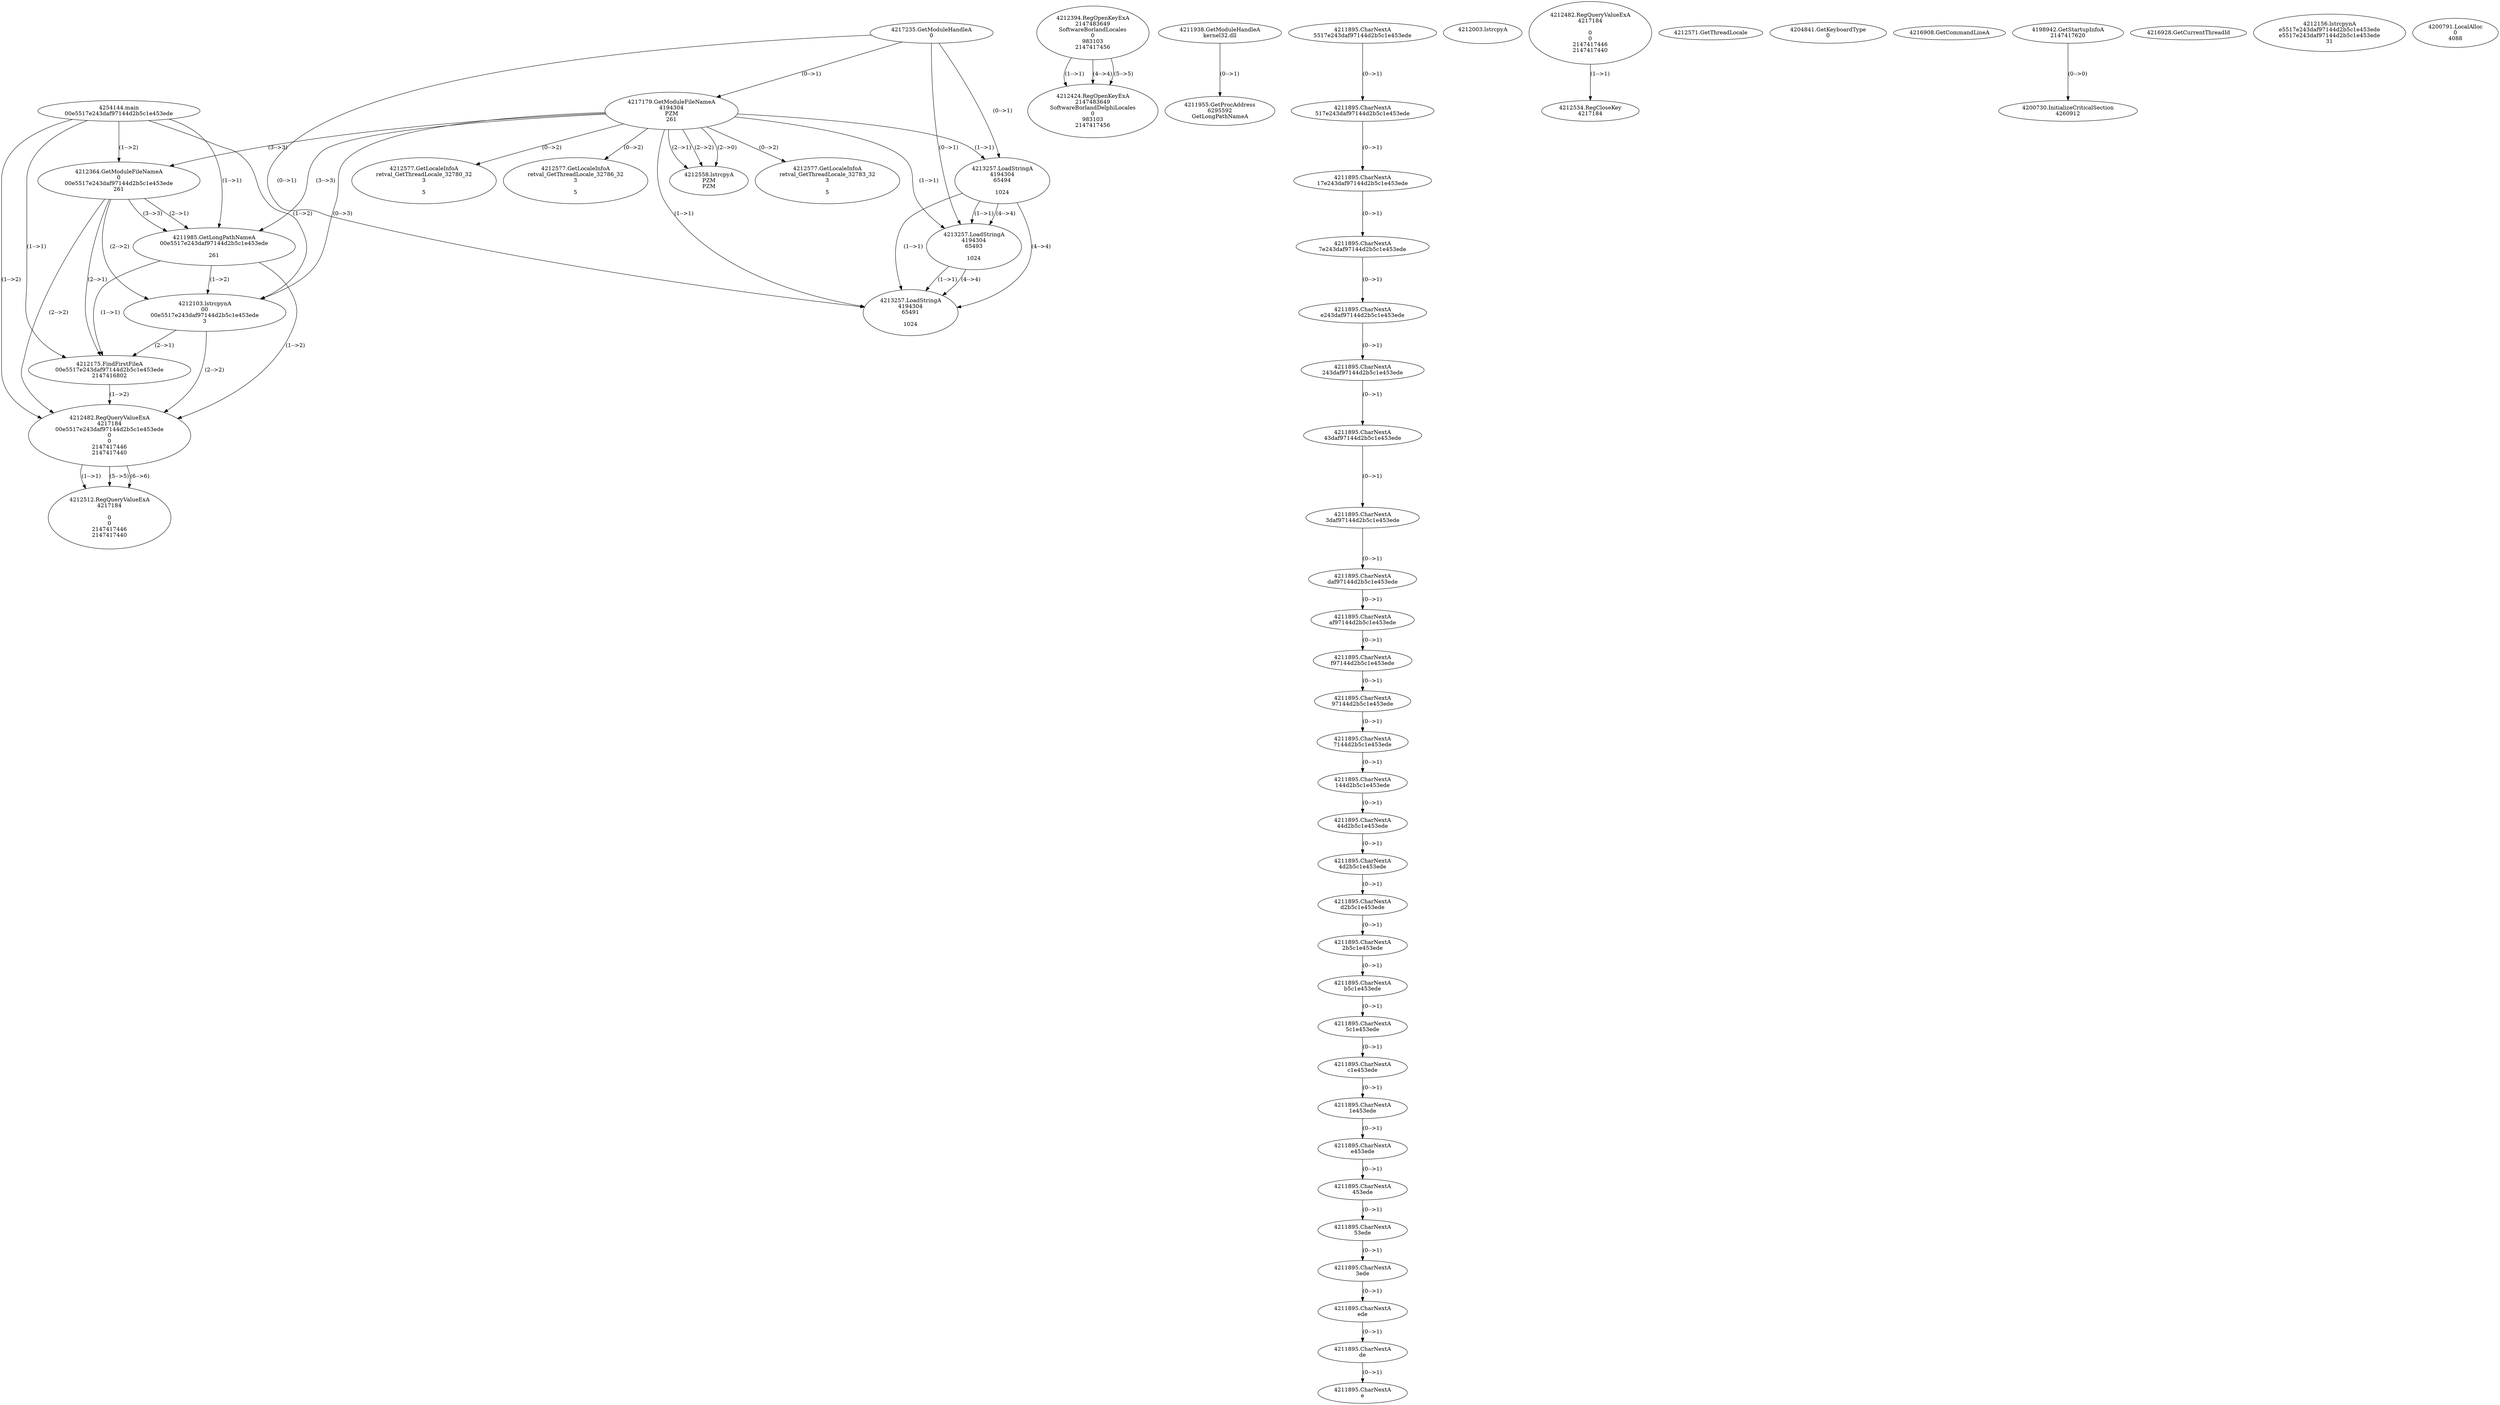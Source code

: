 // Global SCDG with merge call
digraph {
	0 [label="4254144.main
00e5517e243daf97144d2b5c1e453ede"]
	1 [label="4217235.GetModuleHandleA
0"]
	2 [label="4217179.GetModuleFileNameA
4194304
PZM
261"]
	1 -> 2 [label="(0-->1)"]
	3 [label="4212364.GetModuleFileNameA
0
00e5517e243daf97144d2b5c1e453ede
261"]
	0 -> 3 [label="(1-->2)"]
	2 -> 3 [label="(3-->3)"]
	4 [label="4212394.RegOpenKeyExA
2147483649
Software\Borland\Locales
0
983103
2147417456"]
	5 [label="4211938.GetModuleHandleA
kernel32.dll"]
	6 [label="4211955.GetProcAddress
6295592
GetLongPathNameA"]
	5 -> 6 [label="(0-->1)"]
	7 [label="4211985.GetLongPathNameA
00e5517e243daf97144d2b5c1e453ede

261"]
	0 -> 7 [label="(1-->1)"]
	3 -> 7 [label="(2-->1)"]
	2 -> 7 [label="(3-->3)"]
	3 -> 7 [label="(3-->3)"]
	8 [label="4212103.lstrcpynA
00
00e5517e243daf97144d2b5c1e453ede
3"]
	0 -> 8 [label="(1-->2)"]
	3 -> 8 [label="(2-->2)"]
	7 -> 8 [label="(1-->2)"]
	2 -> 8 [label="(0-->3)"]
	9 [label="4211895.CharNextA
5517e243daf97144d2b5c1e453ede"]
	10 [label="4211895.CharNextA
517e243daf97144d2b5c1e453ede"]
	9 -> 10 [label="(0-->1)"]
	11 [label="4211895.CharNextA
17e243daf97144d2b5c1e453ede"]
	10 -> 11 [label="(0-->1)"]
	12 [label="4211895.CharNextA
7e243daf97144d2b5c1e453ede"]
	11 -> 12 [label="(0-->1)"]
	13 [label="4211895.CharNextA
e243daf97144d2b5c1e453ede"]
	12 -> 13 [label="(0-->1)"]
	14 [label="4212424.RegOpenKeyExA
2147483649
Software\Borland\Delphi\Locales
0
983103
2147417456"]
	4 -> 14 [label="(1-->1)"]
	4 -> 14 [label="(4-->4)"]
	4 -> 14 [label="(5-->5)"]
	15 [label="4212003.lstrcpyA

"]
	16 [label="4212482.RegQueryValueExA
4217184

0
0
2147417446
2147417440"]
	17 [label="4212534.RegCloseKey
4217184"]
	16 -> 17 [label="(1-->1)"]
	18 [label="4212558.lstrcpyA
PZM
PZM"]
	2 -> 18 [label="(2-->1)"]
	2 -> 18 [label="(2-->2)"]
	2 -> 18 [label="(2-->0)"]
	19 [label="4212571.GetThreadLocale
"]
	20 [label="4212577.GetLocaleInfoA
retval_GetThreadLocale_32783_32
3

5"]
	2 -> 20 [label="(0-->2)"]
	21 [label="4204841.GetKeyboardType
0"]
	22 [label="4216908.GetCommandLineA
"]
	23 [label="4198942.GetStartupInfoA
2147417620"]
	24 [label="4216928.GetCurrentThreadId
"]
	25 [label="4213257.LoadStringA
4194304
65494

1024"]
	1 -> 25 [label="(0-->1)"]
	2 -> 25 [label="(1-->1)"]
	26 [label="4213257.LoadStringA
4194304
65493

1024"]
	1 -> 26 [label="(0-->1)"]
	2 -> 26 [label="(1-->1)"]
	25 -> 26 [label="(1-->1)"]
	25 -> 26 [label="(4-->4)"]
	27 [label="4211895.CharNextA
243daf97144d2b5c1e453ede"]
	13 -> 27 [label="(0-->1)"]
	28 [label="4211895.CharNextA
43daf97144d2b5c1e453ede"]
	27 -> 28 [label="(0-->1)"]
	29 [label="4211895.CharNextA
3daf97144d2b5c1e453ede"]
	28 -> 29 [label="(0-->1)"]
	30 [label="4211895.CharNextA
daf97144d2b5c1e453ede"]
	29 -> 30 [label="(0-->1)"]
	31 [label="4211895.CharNextA
af97144d2b5c1e453ede"]
	30 -> 31 [label="(0-->1)"]
	32 [label="4211895.CharNextA
f97144d2b5c1e453ede"]
	31 -> 32 [label="(0-->1)"]
	33 [label="4211895.CharNextA
97144d2b5c1e453ede"]
	32 -> 33 [label="(0-->1)"]
	34 [label="4211895.CharNextA
7144d2b5c1e453ede"]
	33 -> 34 [label="(0-->1)"]
	35 [label="4211895.CharNextA
144d2b5c1e453ede"]
	34 -> 35 [label="(0-->1)"]
	36 [label="4211895.CharNextA
44d2b5c1e453ede"]
	35 -> 36 [label="(0-->1)"]
	37 [label="4211895.CharNextA
4d2b5c1e453ede"]
	36 -> 37 [label="(0-->1)"]
	38 [label="4211895.CharNextA
d2b5c1e453ede"]
	37 -> 38 [label="(0-->1)"]
	39 [label="4211895.CharNextA
2b5c1e453ede"]
	38 -> 39 [label="(0-->1)"]
	40 [label="4211895.CharNextA
b5c1e453ede"]
	39 -> 40 [label="(0-->1)"]
	41 [label="4211895.CharNextA
5c1e453ede"]
	40 -> 41 [label="(0-->1)"]
	42 [label="4211895.CharNextA
c1e453ede"]
	41 -> 42 [label="(0-->1)"]
	43 [label="4211895.CharNextA
1e453ede"]
	42 -> 43 [label="(0-->1)"]
	44 [label="4211895.CharNextA
e453ede"]
	43 -> 44 [label="(0-->1)"]
	45 [label="4211895.CharNextA
453ede"]
	44 -> 45 [label="(0-->1)"]
	46 [label="4211895.CharNextA
53ede"]
	45 -> 46 [label="(0-->1)"]
	47 [label="4211895.CharNextA
3ede"]
	46 -> 47 [label="(0-->1)"]
	48 [label="4211895.CharNextA
ede"]
	47 -> 48 [label="(0-->1)"]
	49 [label="4211895.CharNextA
de"]
	48 -> 49 [label="(0-->1)"]
	50 [label="4211895.CharNextA
e"]
	49 -> 50 [label="(0-->1)"]
	51 [label="4212156.lstrcpynA
e5517e243daf97144d2b5c1e453ede
e5517e243daf97144d2b5c1e453ede
31"]
	52 [label="4212175.FindFirstFileA
00e5517e243daf97144d2b5c1e453ede
2147416802"]
	0 -> 52 [label="(1-->1)"]
	3 -> 52 [label="(2-->1)"]
	7 -> 52 [label="(1-->1)"]
	8 -> 52 [label="(2-->1)"]
	53 [label="4212482.RegQueryValueExA
4217184
00e5517e243daf97144d2b5c1e453ede
0
0
2147417446
2147417440"]
	0 -> 53 [label="(1-->2)"]
	3 -> 53 [label="(2-->2)"]
	7 -> 53 [label="(1-->2)"]
	8 -> 53 [label="(2-->2)"]
	52 -> 53 [label="(1-->2)"]
	54 [label="4212512.RegQueryValueExA
4217184

0
0
2147417446
2147417440"]
	53 -> 54 [label="(1-->1)"]
	53 -> 54 [label="(5-->5)"]
	53 -> 54 [label="(6-->6)"]
	55 [label="4200730.InitializeCriticalSection
4260912"]
	23 -> 55 [label="(0-->0)"]
	56 [label="4200791.LocalAlloc
0
4088"]
	57 [label="4212577.GetLocaleInfoA
retval_GetThreadLocale_32780_32
3

5"]
	2 -> 57 [label="(0-->2)"]
	58 [label="4213257.LoadStringA
4194304
65491

1024"]
	1 -> 58 [label="(0-->1)"]
	2 -> 58 [label="(1-->1)"]
	25 -> 58 [label="(1-->1)"]
	26 -> 58 [label="(1-->1)"]
	25 -> 58 [label="(4-->4)"]
	26 -> 58 [label="(4-->4)"]
	59 [label="4212577.GetLocaleInfoA
retval_GetThreadLocale_32786_32
3

5"]
	2 -> 59 [label="(0-->2)"]
}
